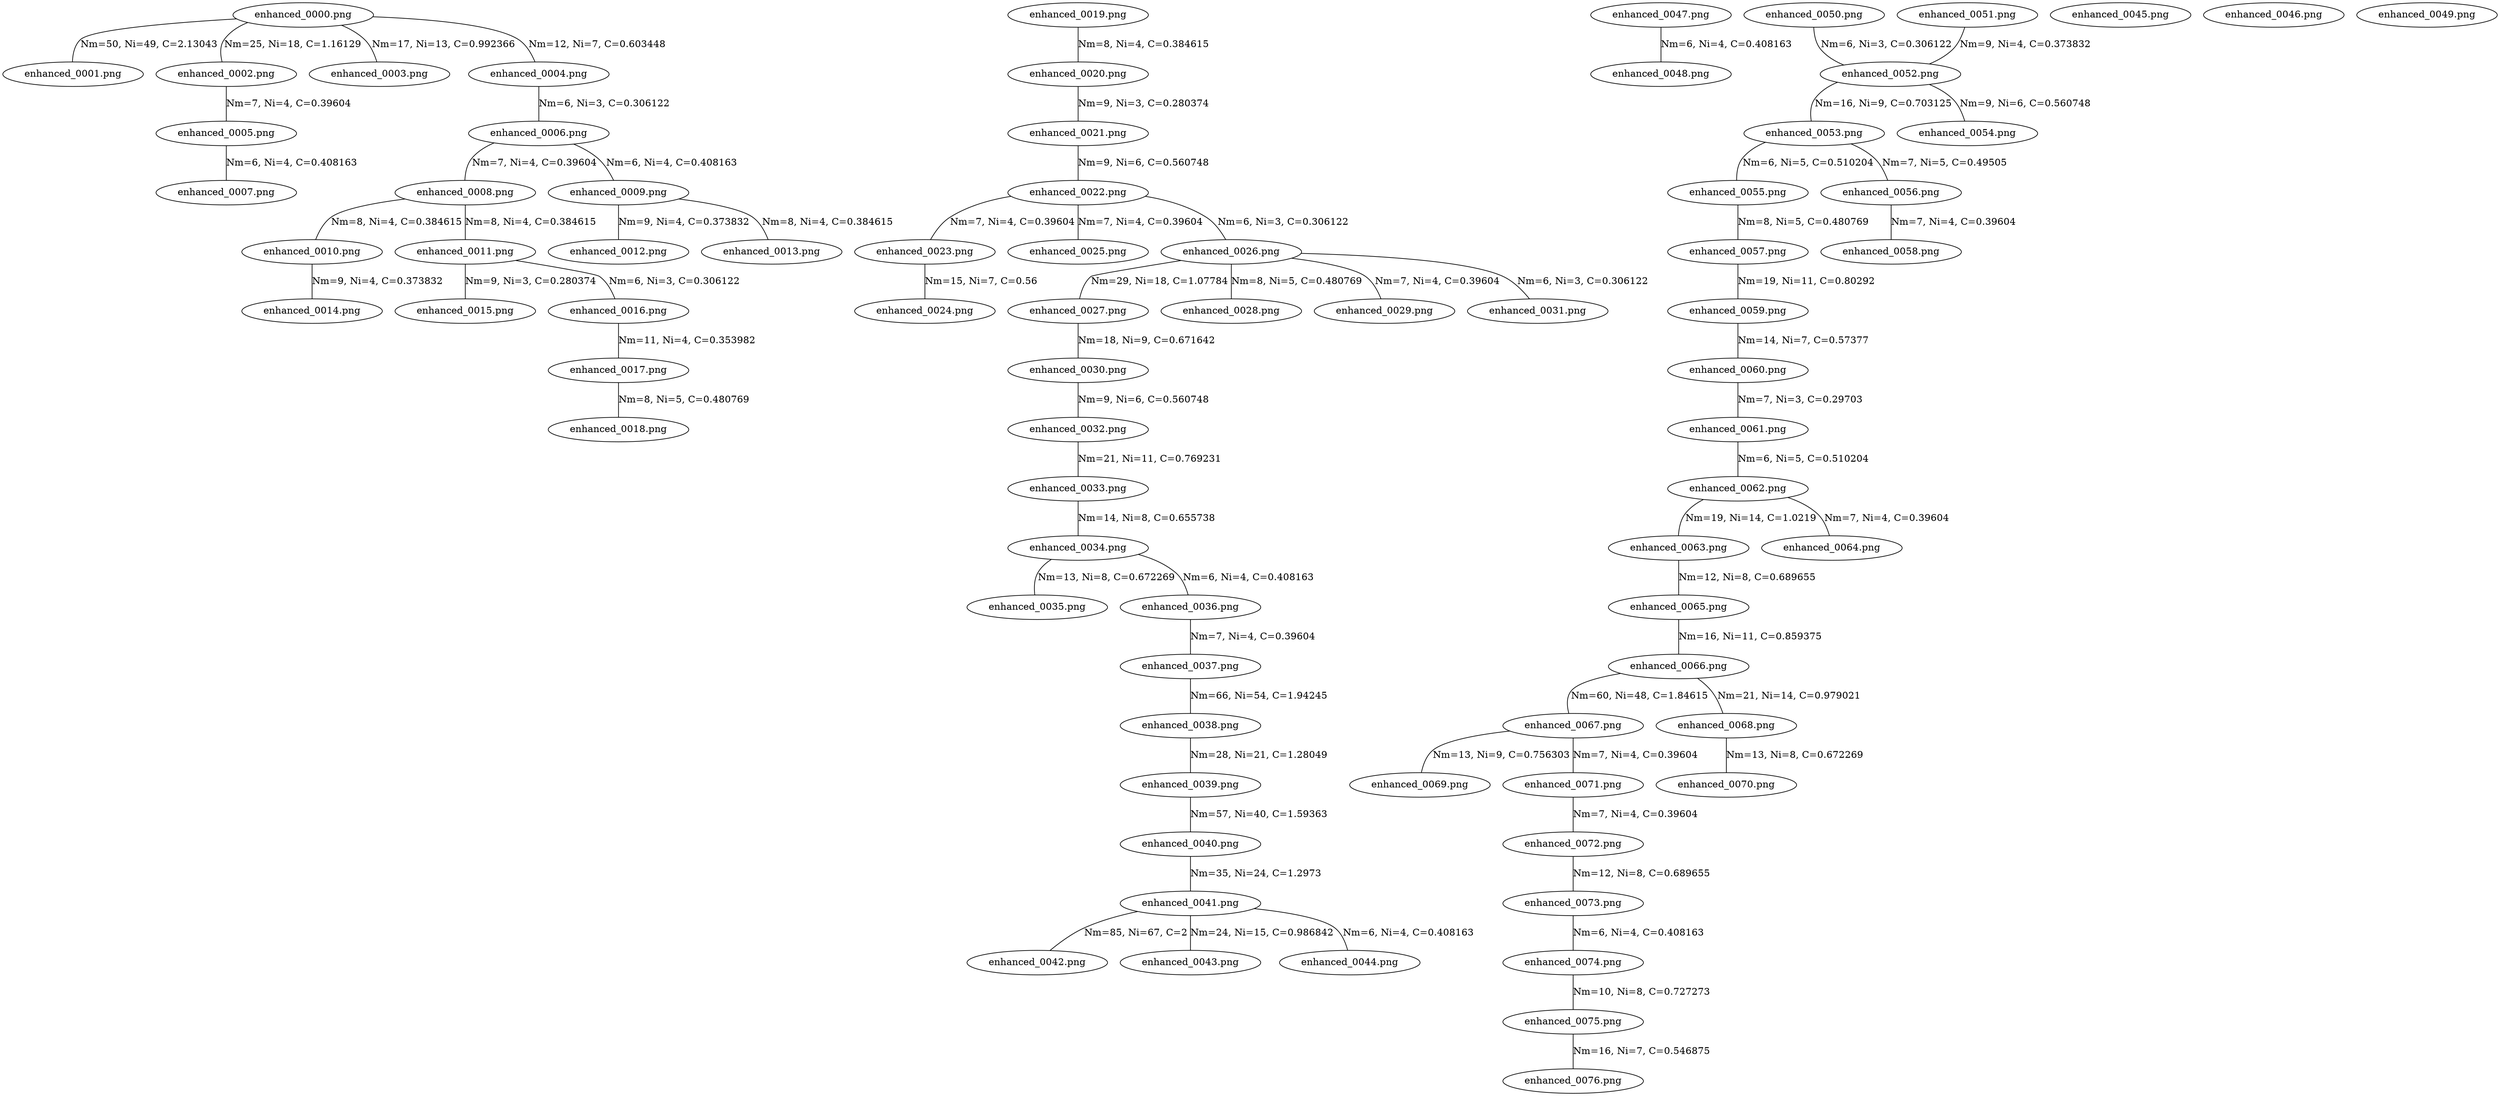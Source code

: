 graph matches_graph{
"enhanced_0000.png" -- "enhanced_0001.png"[label="Nm=50, Ni=49, C=2.13043"];
"enhanced_0000.png" -- "enhanced_0002.png"[label="Nm=25, Ni=18, C=1.16129"];
"enhanced_0000.png" -- "enhanced_0003.png"[label="Nm=17, Ni=13, C=0.992366"];
"enhanced_0000.png" -- "enhanced_0004.png"[label="Nm=12, Ni=7, C=0.603448"];
"enhanced_0002.png" -- "enhanced_0005.png"[label="Nm=7, Ni=4, C=0.39604"];
"enhanced_0004.png" -- "enhanced_0006.png"[label="Nm=6, Ni=3, C=0.306122"];
"enhanced_0005.png" -- "enhanced_0007.png"[label="Nm=6, Ni=4, C=0.408163"];
"enhanced_0006.png" -- "enhanced_0008.png"[label="Nm=7, Ni=4, C=0.39604"];
"enhanced_0006.png" -- "enhanced_0009.png"[label="Nm=6, Ni=4, C=0.408163"];
"enhanced_0008.png" -- "enhanced_0010.png"[label="Nm=8, Ni=4, C=0.384615"];
"enhanced_0008.png" -- "enhanced_0011.png"[label="Nm=8, Ni=4, C=0.384615"];
"enhanced_0009.png" -- "enhanced_0012.png"[label="Nm=9, Ni=4, C=0.373832"];
"enhanced_0009.png" -- "enhanced_0013.png"[label="Nm=8, Ni=4, C=0.384615"];
"enhanced_0010.png" -- "enhanced_0014.png"[label="Nm=9, Ni=4, C=0.373832"];
"enhanced_0011.png" -- "enhanced_0015.png"[label="Nm=9, Ni=3, C=0.280374"];
"enhanced_0011.png" -- "enhanced_0016.png"[label="Nm=6, Ni=3, C=0.306122"];
"enhanced_0016.png" -- "enhanced_0017.png"[label="Nm=11, Ni=4, C=0.353982"];
"enhanced_0017.png" -- "enhanced_0018.png"[label="Nm=8, Ni=5, C=0.480769"];
"enhanced_0019.png" -- "enhanced_0020.png"[label="Nm=8, Ni=4, C=0.384615"];
"enhanced_0020.png" -- "enhanced_0021.png"[label="Nm=9, Ni=3, C=0.280374"];
"enhanced_0021.png" -- "enhanced_0022.png"[label="Nm=9, Ni=6, C=0.560748"];
"enhanced_0022.png" -- "enhanced_0023.png"[label="Nm=7, Ni=4, C=0.39604"];
"enhanced_0022.png" -- "enhanced_0025.png"[label="Nm=7, Ni=4, C=0.39604"];
"enhanced_0022.png" -- "enhanced_0026.png"[label="Nm=6, Ni=3, C=0.306122"];
"enhanced_0023.png" -- "enhanced_0024.png"[label="Nm=15, Ni=7, C=0.56"];
"enhanced_0026.png" -- "enhanced_0027.png"[label="Nm=29, Ni=18, C=1.07784"];
"enhanced_0026.png" -- "enhanced_0028.png"[label="Nm=8, Ni=5, C=0.480769"];
"enhanced_0026.png" -- "enhanced_0029.png"[label="Nm=7, Ni=4, C=0.39604"];
"enhanced_0026.png" -- "enhanced_0031.png"[label="Nm=6, Ni=3, C=0.306122"];
"enhanced_0027.png" -- "enhanced_0030.png"[label="Nm=18, Ni=9, C=0.671642"];
"enhanced_0030.png" -- "enhanced_0032.png"[label="Nm=9, Ni=6, C=0.560748"];
"enhanced_0032.png" -- "enhanced_0033.png"[label="Nm=21, Ni=11, C=0.769231"];
"enhanced_0033.png" -- "enhanced_0034.png"[label="Nm=14, Ni=8, C=0.655738"];
"enhanced_0034.png" -- "enhanced_0035.png"[label="Nm=13, Ni=8, C=0.672269"];
"enhanced_0034.png" -- "enhanced_0036.png"[label="Nm=6, Ni=4, C=0.408163"];
"enhanced_0036.png" -- "enhanced_0037.png"[label="Nm=7, Ni=4, C=0.39604"];
"enhanced_0037.png" -- "enhanced_0038.png"[label="Nm=66, Ni=54, C=1.94245"];
"enhanced_0038.png" -- "enhanced_0039.png"[label="Nm=28, Ni=21, C=1.28049"];
"enhanced_0039.png" -- "enhanced_0040.png"[label="Nm=57, Ni=40, C=1.59363"];
"enhanced_0040.png" -- "enhanced_0041.png"[label="Nm=35, Ni=24, C=1.2973"];
"enhanced_0041.png" -- "enhanced_0042.png"[label="Nm=85, Ni=67, C=2"];
"enhanced_0041.png" -- "enhanced_0043.png"[label="Nm=24, Ni=15, C=0.986842"];
"enhanced_0041.png" -- "enhanced_0044.png"[label="Nm=6, Ni=4, C=0.408163"];
"enhanced_0047.png" -- "enhanced_0048.png"[label="Nm=6, Ni=4, C=0.408163"];
"enhanced_0050.png" -- "enhanced_0052.png"[label="Nm=6, Ni=3, C=0.306122"];
"enhanced_0051.png" -- "enhanced_0052.png"[label="Nm=9, Ni=4, C=0.373832"];
"enhanced_0052.png" -- "enhanced_0053.png"[label="Nm=16, Ni=9, C=0.703125"];
"enhanced_0052.png" -- "enhanced_0054.png"[label="Nm=9, Ni=6, C=0.560748"];
"enhanced_0053.png" -- "enhanced_0055.png"[label="Nm=6, Ni=5, C=0.510204"];
"enhanced_0053.png" -- "enhanced_0056.png"[label="Nm=7, Ni=5, C=0.49505"];
"enhanced_0055.png" -- "enhanced_0057.png"[label="Nm=8, Ni=5, C=0.480769"];
"enhanced_0056.png" -- "enhanced_0058.png"[label="Nm=7, Ni=4, C=0.39604"];
"enhanced_0057.png" -- "enhanced_0059.png"[label="Nm=19, Ni=11, C=0.80292"];
"enhanced_0059.png" -- "enhanced_0060.png"[label="Nm=14, Ni=7, C=0.57377"];
"enhanced_0060.png" -- "enhanced_0061.png"[label="Nm=7, Ni=3, C=0.29703"];
"enhanced_0061.png" -- "enhanced_0062.png"[label="Nm=6, Ni=5, C=0.510204"];
"enhanced_0062.png" -- "enhanced_0063.png"[label="Nm=19, Ni=14, C=1.0219"];
"enhanced_0062.png" -- "enhanced_0064.png"[label="Nm=7, Ni=4, C=0.39604"];
"enhanced_0063.png" -- "enhanced_0065.png"[label="Nm=12, Ni=8, C=0.689655"];
"enhanced_0065.png" -- "enhanced_0066.png"[label="Nm=16, Ni=11, C=0.859375"];
"enhanced_0066.png" -- "enhanced_0067.png"[label="Nm=60, Ni=48, C=1.84615"];
"enhanced_0066.png" -- "enhanced_0068.png"[label="Nm=21, Ni=14, C=0.979021"];
"enhanced_0067.png" -- "enhanced_0069.png"[label="Nm=13, Ni=9, C=0.756303"];
"enhanced_0067.png" -- "enhanced_0071.png"[label="Nm=7, Ni=4, C=0.39604"];
"enhanced_0068.png" -- "enhanced_0070.png"[label="Nm=13, Ni=8, C=0.672269"];
"enhanced_0071.png" -- "enhanced_0072.png"[label="Nm=7, Ni=4, C=0.39604"];
"enhanced_0072.png" -- "enhanced_0073.png"[label="Nm=12, Ni=8, C=0.689655"];
"enhanced_0073.png" -- "enhanced_0074.png"[label="Nm=6, Ni=4, C=0.408163"];
"enhanced_0074.png" -- "enhanced_0075.png"[label="Nm=10, Ni=8, C=0.727273"];
"enhanced_0075.png" -- "enhanced_0076.png"[label="Nm=16, Ni=7, C=0.546875"];
"enhanced_0045.png";
"enhanced_0046.png";
"enhanced_0049.png";
}